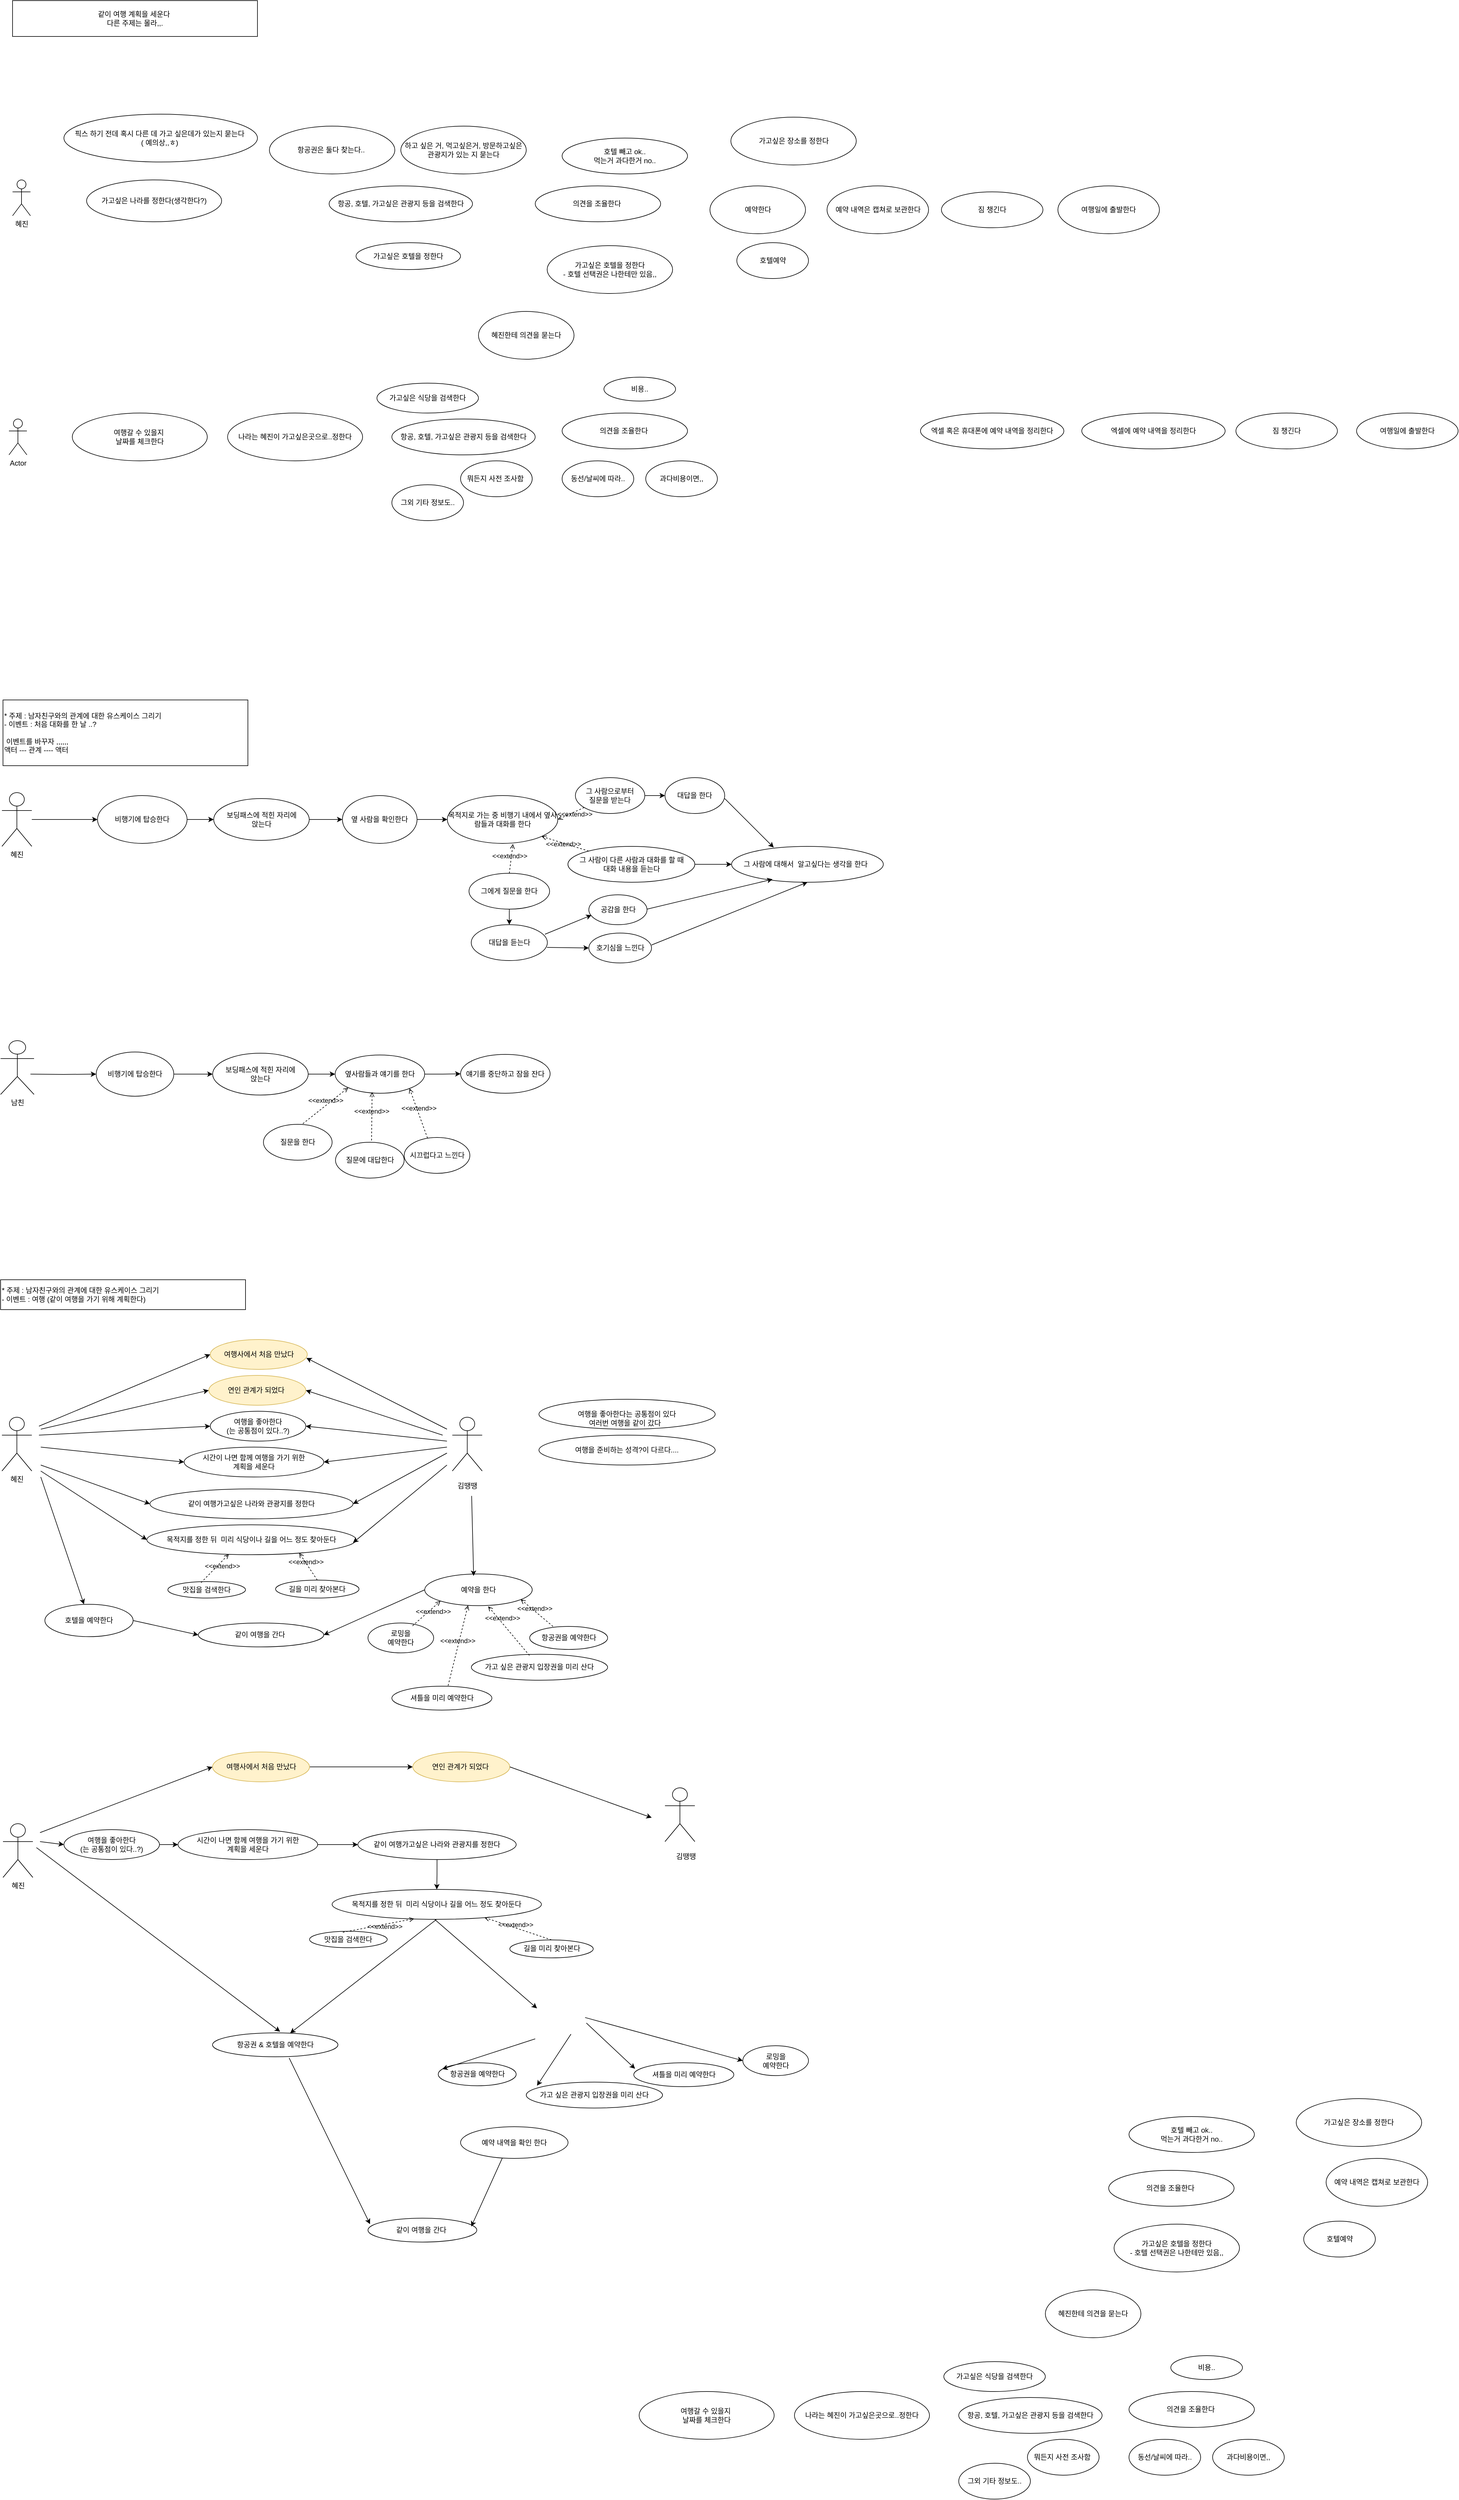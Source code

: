 <mxfile version="21.7.5" type="github">
  <diagram name="페이지-1" id="k2FcLoicwnxRyfrrzRYV">
    <mxGraphModel dx="2074" dy="1110" grid="1" gridSize="10" guides="1" tooltips="1" connect="1" arrows="1" fold="1" page="1" pageScale="1" pageWidth="827" pageHeight="1169" math="0" shadow="0">
      <root>
        <mxCell id="0" />
        <mxCell id="1" parent="0" />
        <mxCell id="rPYXtISZH8Ec6PWSo8-g-1" value="혜진" style="shape=umlActor;verticalLabelPosition=bottom;verticalAlign=top;html=1;outlineConnect=0;" parent="1" vertex="1">
          <mxGeometry x="20" y="540" width="30" height="60" as="geometry" />
        </mxCell>
        <mxCell id="rPYXtISZH8Ec6PWSo8-g-2" value="Actor" style="shape=umlActor;verticalLabelPosition=bottom;verticalAlign=top;html=1;outlineConnect=0;" parent="1" vertex="1">
          <mxGeometry x="14" y="940" width="30" height="60" as="geometry" />
        </mxCell>
        <mxCell id="RUqWmiBKXHMPYA4MpKj5-1" value="가고싶은 나라를 정한다(생각한다?)" style="ellipse;whiteSpace=wrap;html=1;" parent="1" vertex="1">
          <mxGeometry x="144" y="540" width="226" height="70" as="geometry" />
        </mxCell>
        <mxCell id="RUqWmiBKXHMPYA4MpKj5-2" value="가고싶은 호텔을 정한다&lt;br&gt;- 호텔 선택권은 나한테만 있음,," style="ellipse;whiteSpace=wrap;html=1;" parent="1" vertex="1">
          <mxGeometry x="915" y="650" width="210" height="80" as="geometry" />
        </mxCell>
        <mxCell id="RUqWmiBKXHMPYA4MpKj5-3" value="같이 여행 계획을 세운다&amp;nbsp;&lt;br&gt;다른 주제는 몰라,,." style="rounded=0;whiteSpace=wrap;html=1;" parent="1" vertex="1">
          <mxGeometry x="20" y="240" width="410" height="60" as="geometry" />
        </mxCell>
        <mxCell id="RUqWmiBKXHMPYA4MpKj5-4" value="항공권은 둘다 찾는다..&amp;nbsp;" style="ellipse;whiteSpace=wrap;html=1;" parent="1" vertex="1">
          <mxGeometry x="450" y="450" width="210" height="80" as="geometry" />
        </mxCell>
        <mxCell id="RUqWmiBKXHMPYA4MpKj5-5" value="가고싶은 호텔을 정한다" style="ellipse;whiteSpace=wrap;html=1;" parent="1" vertex="1">
          <mxGeometry x="595" y="645" width="175" height="45" as="geometry" />
        </mxCell>
        <mxCell id="RUqWmiBKXHMPYA4MpKj5-6" value="가고싶은 장소를 정한다" style="ellipse;whiteSpace=wrap;html=1;" parent="1" vertex="1">
          <mxGeometry x="1222.5" y="435" width="210" height="80" as="geometry" />
        </mxCell>
        <mxCell id="RUqWmiBKXHMPYA4MpKj5-7" value="하고 싶은 거, 먹고싶은거, 방문하고싶은 관광지가 있는 지 묻는다" style="ellipse;whiteSpace=wrap;html=1;" parent="1" vertex="1">
          <mxGeometry x="670" y="450" width="210" height="80" as="geometry" />
        </mxCell>
        <mxCell id="RUqWmiBKXHMPYA4MpKj5-8" value="픽스 하기 전데 혹시 다른 데 가고 싶은데가 있는지 묻는다&amp;nbsp;&lt;br&gt;( 예의상,,ㅎ)&amp;nbsp;" style="ellipse;whiteSpace=wrap;html=1;" parent="1" vertex="1">
          <mxGeometry x="106" y="430" width="324" height="80" as="geometry" />
        </mxCell>
        <mxCell id="RUqWmiBKXHMPYA4MpKj5-9" value="여행일에 출발한다" style="ellipse;whiteSpace=wrap;html=1;" parent="1" vertex="1">
          <mxGeometry x="1770" y="550" width="170" height="80" as="geometry" />
        </mxCell>
        <mxCell id="vMS1KnMsAedpwqnBsjD3-1" value="의견을 조율한다&amp;nbsp;" style="ellipse;whiteSpace=wrap;html=1;" parent="1" vertex="1">
          <mxGeometry x="895" y="550" width="210" height="60" as="geometry" />
        </mxCell>
        <mxCell id="vMS1KnMsAedpwqnBsjD3-2" value="항공, 호텔, 가고싶은 관광지 등을 검색한다" style="ellipse;whiteSpace=wrap;html=1;" parent="1" vertex="1">
          <mxGeometry x="550" y="550" width="240" height="60" as="geometry" />
        </mxCell>
        <mxCell id="vMS1KnMsAedpwqnBsjD3-3" value="예약한다" style="ellipse;whiteSpace=wrap;html=1;" parent="1" vertex="1">
          <mxGeometry x="1187.5" y="550" width="160" height="80" as="geometry" />
        </mxCell>
        <mxCell id="vMS1KnMsAedpwqnBsjD3-4" value="여행갈 수 있을지&amp;nbsp;&lt;br&gt;날짜를 체크한다" style="ellipse;whiteSpace=wrap;html=1;" parent="1" vertex="1">
          <mxGeometry x="120" y="930" width="226" height="80" as="geometry" />
        </mxCell>
        <mxCell id="vMS1KnMsAedpwqnBsjD3-5" value="나라는 혜진이 가고싶은곳으로..정한다" style="ellipse;whiteSpace=wrap;html=1;" parent="1" vertex="1">
          <mxGeometry x="380" y="930" width="226" height="80" as="geometry" />
        </mxCell>
        <mxCell id="vMS1KnMsAedpwqnBsjD3-6" value="항공, 호텔, 가고싶은 관광지 등을 검색한다" style="ellipse;whiteSpace=wrap;html=1;" parent="1" vertex="1">
          <mxGeometry x="655" y="940" width="240" height="60" as="geometry" />
        </mxCell>
        <mxCell id="vMS1KnMsAedpwqnBsjD3-7" value="가고싶은 식당을 검색한다" style="ellipse;whiteSpace=wrap;html=1;" parent="1" vertex="1">
          <mxGeometry x="630" y="880" width="170" height="50" as="geometry" />
        </mxCell>
        <mxCell id="vMS1KnMsAedpwqnBsjD3-8" value="혜진한테 의견을 묻는다" style="ellipse;whiteSpace=wrap;html=1;" parent="1" vertex="1">
          <mxGeometry x="800" y="760" width="160" height="80" as="geometry" />
        </mxCell>
        <mxCell id="vMS1KnMsAedpwqnBsjD3-9" value="예약을 한다" style="ellipse;whiteSpace=wrap;html=1;" parent="1" vertex="1">
          <mxGeometry x="710" y="2872.26" width="180" height="53" as="geometry" />
        </mxCell>
        <mxCell id="vMS1KnMsAedpwqnBsjD3-10" value="엑셀 혹은 휴대폰에 예약 내역을 정리한다" style="ellipse;whiteSpace=wrap;html=1;" parent="1" vertex="1">
          <mxGeometry x="1540" y="930" width="240" height="60" as="geometry" />
        </mxCell>
        <mxCell id="vMS1KnMsAedpwqnBsjD3-11" value="엑셀에 예약 내역을 정리한다" style="ellipse;whiteSpace=wrap;html=1;" parent="1" vertex="1">
          <mxGeometry x="1810" y="930" width="240" height="60" as="geometry" />
        </mxCell>
        <mxCell id="vMS1KnMsAedpwqnBsjD3-12" value="그외 기타 정보도.." style="ellipse;whiteSpace=wrap;html=1;" parent="1" vertex="1">
          <mxGeometry x="655" y="1050" width="120" height="60" as="geometry" />
        </mxCell>
        <mxCell id="vMS1KnMsAedpwqnBsjD3-13" value="로밍을 &lt;br&gt;예약한다" style="ellipse;whiteSpace=wrap;html=1;" parent="1" vertex="1">
          <mxGeometry x="615" y="2954.25" width="110" height="50" as="geometry" />
        </mxCell>
        <mxCell id="vMS1KnMsAedpwqnBsjD3-14" value="항공권을 예약한다" style="ellipse;whiteSpace=wrap;html=1;" parent="1" vertex="1">
          <mxGeometry x="885.74" y="2960" width="130.5" height="38.5" as="geometry" />
        </mxCell>
        <mxCell id="vMS1KnMsAedpwqnBsjD3-16" value="가고 싶은 관광지 입장권을 미리 산다" style="ellipse;whiteSpace=wrap;html=1;" parent="1" vertex="1">
          <mxGeometry x="788.11" y="3006.68" width="228.13" height="43.32" as="geometry" />
        </mxCell>
        <mxCell id="vMS1KnMsAedpwqnBsjD3-17" value="호텔예약" style="ellipse;whiteSpace=wrap;html=1;" parent="1" vertex="1">
          <mxGeometry x="1232.5" y="645" width="120" height="60" as="geometry" />
        </mxCell>
        <mxCell id="vMS1KnMsAedpwqnBsjD3-18" value="의견을 조율한다&amp;nbsp;" style="ellipse;whiteSpace=wrap;html=1;" parent="1" vertex="1">
          <mxGeometry x="940" y="930" width="210" height="60" as="geometry" />
        </mxCell>
        <mxCell id="vMS1KnMsAedpwqnBsjD3-19" value="동선/날씨에 따라.." style="ellipse;whiteSpace=wrap;html=1;" parent="1" vertex="1">
          <mxGeometry x="940" y="1010" width="120" height="60" as="geometry" />
        </mxCell>
        <mxCell id="vMS1KnMsAedpwqnBsjD3-20" value="과다비용이면,," style="ellipse;whiteSpace=wrap;html=1;" parent="1" vertex="1">
          <mxGeometry x="1080" y="1010" width="120" height="60" as="geometry" />
        </mxCell>
        <mxCell id="vMS1KnMsAedpwqnBsjD3-21" value="비용.." style="ellipse;whiteSpace=wrap;html=1;" parent="1" vertex="1">
          <mxGeometry x="1010" y="870" width="120" height="40" as="geometry" />
        </mxCell>
        <mxCell id="vMS1KnMsAedpwqnBsjD3-22" value="뭐든지 사전 조사함&amp;nbsp;" style="ellipse;whiteSpace=wrap;html=1;" parent="1" vertex="1">
          <mxGeometry x="770" y="1010" width="120" height="60" as="geometry" />
        </mxCell>
        <mxCell id="vMS1KnMsAedpwqnBsjD3-23" value="예약 내역은 캡쳐로 보관한다" style="ellipse;whiteSpace=wrap;html=1;" parent="1" vertex="1">
          <mxGeometry x="1383.5" y="550" width="170" height="80" as="geometry" />
        </mxCell>
        <mxCell id="vMS1KnMsAedpwqnBsjD3-25" value="셔틀을 미리 예약한다" style="ellipse;whiteSpace=wrap;html=1;" parent="1" vertex="1">
          <mxGeometry x="655" y="3060" width="167.5" height="40" as="geometry" />
        </mxCell>
        <mxCell id="vMS1KnMsAedpwqnBsjD3-26" value="호텔 빼고 ok..&lt;br&gt;먹는거 과다한거 no.." style="ellipse;whiteSpace=wrap;html=1;" parent="1" vertex="1">
          <mxGeometry x="940" y="470" width="210" height="60" as="geometry" />
        </mxCell>
        <mxCell id="vMS1KnMsAedpwqnBsjD3-27" value="여행일에 출발한다" style="ellipse;whiteSpace=wrap;html=1;" parent="1" vertex="1">
          <mxGeometry x="2270" y="930" width="170" height="60" as="geometry" />
        </mxCell>
        <mxCell id="vMS1KnMsAedpwqnBsjD3-28" value="짐 챙긴다" style="ellipse;whiteSpace=wrap;html=1;" parent="1" vertex="1">
          <mxGeometry x="2068" y="930" width="170" height="60" as="geometry" />
        </mxCell>
        <mxCell id="vMS1KnMsAedpwqnBsjD3-29" value="짐 챙긴다" style="ellipse;whiteSpace=wrap;html=1;" parent="1" vertex="1">
          <mxGeometry x="1575" y="560" width="170" height="60" as="geometry" />
        </mxCell>
        <mxCell id="hGHFwsr7ka3LELT5JHu7-14" value="" style="edgeStyle=orthogonalEdgeStyle;rounded=0;orthogonalLoop=1;jettySize=auto;html=1;" parent="1" source="hGHFwsr7ka3LELT5JHu7-1" target="hGHFwsr7ka3LELT5JHu7-7" edge="1">
          <mxGeometry relative="1" as="geometry" />
        </mxCell>
        <mxCell id="hGHFwsr7ka3LELT5JHu7-1" value="혜진" style="shape=umlActor;verticalLabelPosition=bottom;verticalAlign=top;html=1;outlineConnect=0;" parent="1" vertex="1">
          <mxGeometry x="2.24" y="1565" width="50" height="90" as="geometry" />
        </mxCell>
        <mxCell id="hGHFwsr7ka3LELT5JHu7-3" value="* 주제 : 남자친구와의 관계에 대한 유스케이스 그리기&amp;nbsp;&lt;br&gt;- 이벤트 : 처음 대화를 한 날 ..?&lt;br&gt;&lt;br&gt;&amp;nbsp;이벤트를 바꾸자 ,,,,,,&amp;nbsp;&lt;br&gt;액터 --- 관계 ---- 액터&amp;nbsp;&lt;br&gt;" style="rounded=0;whiteSpace=wrap;html=1;align=left;" parent="1" vertex="1">
          <mxGeometry x="4" y="1410" width="410" height="110" as="geometry" />
        </mxCell>
        <mxCell id="hGHFwsr7ka3LELT5JHu7-51" value="" style="edgeStyle=orthogonalEdgeStyle;rounded=0;orthogonalLoop=1;jettySize=auto;html=1;" parent="1" source="hGHFwsr7ka3LELT5JHu7-4" target="hGHFwsr7ka3LELT5JHu7-39" edge="1">
          <mxGeometry relative="1" as="geometry" />
        </mxCell>
        <mxCell id="hGHFwsr7ka3LELT5JHu7-4" value="보딩패스에 적힌 자리에&lt;br&gt;앉는다" style="ellipse;whiteSpace=wrap;html=1;" parent="1" vertex="1">
          <mxGeometry x="356.74" y="1575" width="160" height="70" as="geometry" />
        </mxCell>
        <mxCell id="hGHFwsr7ka3LELT5JHu7-6" value="목적지로 가는 중 비행기 내에서 옆사람들과 대화를 한다" style="ellipse;whiteSpace=wrap;html=1;" parent="1" vertex="1">
          <mxGeometry x="747.87" y="1570" width="185" height="80" as="geometry" />
        </mxCell>
        <mxCell id="hGHFwsr7ka3LELT5JHu7-12" value="" style="edgeStyle=orthogonalEdgeStyle;rounded=0;orthogonalLoop=1;jettySize=auto;html=1;" parent="1" source="hGHFwsr7ka3LELT5JHu7-7" target="hGHFwsr7ka3LELT5JHu7-4" edge="1">
          <mxGeometry relative="1" as="geometry" />
        </mxCell>
        <mxCell id="hGHFwsr7ka3LELT5JHu7-7" value="비행기에 탑승한다" style="ellipse;whiteSpace=wrap;html=1;" parent="1" vertex="1">
          <mxGeometry x="162.24" y="1570" width="150" height="80" as="geometry" />
        </mxCell>
        <mxCell id="hGHFwsr7ka3LELT5JHu7-30" value="" style="edgeStyle=orthogonalEdgeStyle;rounded=0;orthogonalLoop=1;jettySize=auto;html=1;" parent="1" source="hGHFwsr7ka3LELT5JHu7-10" target="hGHFwsr7ka3LELT5JHu7-17" edge="1">
          <mxGeometry relative="1" as="geometry" />
        </mxCell>
        <mxCell id="hGHFwsr7ka3LELT5JHu7-10" value="그에게 질문을 한다" style="ellipse;whiteSpace=wrap;html=1;" parent="1" vertex="1">
          <mxGeometry x="784.12" y="1700" width="135" height="60" as="geometry" />
        </mxCell>
        <mxCell id="hGHFwsr7ka3LELT5JHu7-11" value="남친" style="shape=umlActor;verticalLabelPosition=bottom;verticalAlign=top;html=1;outlineConnect=0;" parent="1" vertex="1">
          <mxGeometry y="1980" width="56" height="90" as="geometry" />
        </mxCell>
        <mxCell id="hGHFwsr7ka3LELT5JHu7-17" value="대답을 듣는다" style="ellipse;whiteSpace=wrap;html=1;" parent="1" vertex="1">
          <mxGeometry x="787.87" y="1786" width="127.5" height="60" as="geometry" />
        </mxCell>
        <mxCell id="hGHFwsr7ka3LELT5JHu7-18" value="공감을 한다" style="ellipse;whiteSpace=wrap;html=1;" parent="1" vertex="1">
          <mxGeometry x="984.74" y="1736" width="97.5" height="50" as="geometry" />
        </mxCell>
        <mxCell id="hGHFwsr7ka3LELT5JHu7-19" value="호기심을 느낀다" style="ellipse;whiteSpace=wrap;html=1;" parent="1" vertex="1">
          <mxGeometry x="984.74" y="1800" width="105" height="50" as="geometry" />
        </mxCell>
        <mxCell id="hGHFwsr7ka3LELT5JHu7-20" value="" style="edgeStyle=orthogonalEdgeStyle;rounded=0;orthogonalLoop=1;jettySize=auto;html=1;" parent="1" target="hGHFwsr7ka3LELT5JHu7-25" edge="1">
          <mxGeometry relative="1" as="geometry">
            <mxPoint x="50" y="2036" as="sourcePoint" />
          </mxGeometry>
        </mxCell>
        <mxCell id="hGHFwsr7ka3LELT5JHu7-21" value="" style="edgeStyle=orthogonalEdgeStyle;rounded=0;orthogonalLoop=1;jettySize=auto;html=1;" parent="1" source="hGHFwsr7ka3LELT5JHu7-22" target="hGHFwsr7ka3LELT5JHu7-23" edge="1">
          <mxGeometry relative="1" as="geometry" />
        </mxCell>
        <mxCell id="hGHFwsr7ka3LELT5JHu7-22" value="보딩패스에 적힌 자리에&lt;br&gt;앉는다" style="ellipse;whiteSpace=wrap;html=1;" parent="1" vertex="1">
          <mxGeometry x="355" y="2001" width="160" height="70" as="geometry" />
        </mxCell>
        <mxCell id="hGHFwsr7ka3LELT5JHu7-53" value="" style="edgeStyle=orthogonalEdgeStyle;rounded=0;orthogonalLoop=1;jettySize=auto;html=1;" parent="1" source="hGHFwsr7ka3LELT5JHu7-23" target="hGHFwsr7ka3LELT5JHu7-31" edge="1">
          <mxGeometry relative="1" as="geometry" />
        </mxCell>
        <mxCell id="hGHFwsr7ka3LELT5JHu7-23" value="옆사람들과 얘기를 한다" style="ellipse;whiteSpace=wrap;html=1;" parent="1" vertex="1">
          <mxGeometry x="560" y="2004" width="150" height="64" as="geometry" />
        </mxCell>
        <mxCell id="hGHFwsr7ka3LELT5JHu7-24" value="" style="edgeStyle=orthogonalEdgeStyle;rounded=0;orthogonalLoop=1;jettySize=auto;html=1;" parent="1" source="hGHFwsr7ka3LELT5JHu7-25" target="hGHFwsr7ka3LELT5JHu7-22" edge="1">
          <mxGeometry relative="1" as="geometry" />
        </mxCell>
        <mxCell id="hGHFwsr7ka3LELT5JHu7-25" value="비행기에 탑승한다" style="ellipse;whiteSpace=wrap;html=1;" parent="1" vertex="1">
          <mxGeometry x="160" y="1999" width="130" height="74" as="geometry" />
        </mxCell>
        <mxCell id="hGHFwsr7ka3LELT5JHu7-26" value="질문에 대답한다" style="ellipse;whiteSpace=wrap;html=1;" parent="1" vertex="1">
          <mxGeometry x="560.63" y="2150" width="115" height="60" as="geometry" />
        </mxCell>
        <mxCell id="hGHFwsr7ka3LELT5JHu7-27" value="시끄럽다고 느낀다" style="ellipse;whiteSpace=wrap;html=1;" parent="1" vertex="1">
          <mxGeometry x="675.63" y="2142" width="110" height="60" as="geometry" />
        </mxCell>
        <mxCell id="hGHFwsr7ka3LELT5JHu7-28" value="&amp;lt;&amp;lt;extend&amp;gt;&amp;gt;" style="html=1;verticalAlign=bottom;labelBackgroundColor=none;endArrow=open;endFill=0;dashed=1;rounded=0;entryX=0.594;entryY=1.012;entryDx=0;entryDy=0;entryPerimeter=0;exitX=0.5;exitY=0;exitDx=0;exitDy=0;" parent="1" source="hGHFwsr7ka3LELT5JHu7-10" target="hGHFwsr7ka3LELT5JHu7-6" edge="1">
          <mxGeometry x="-0.194" y="2" width="160" relative="1" as="geometry">
            <mxPoint x="842.87" y="1694" as="sourcePoint" />
            <mxPoint x="1002.87" y="1694" as="targetPoint" />
            <mxPoint as="offset" />
          </mxGeometry>
        </mxCell>
        <mxCell id="hGHFwsr7ka3LELT5JHu7-31" value="얘기를 중단하고 잠을 잔다" style="ellipse;whiteSpace=wrap;html=1;" parent="1" vertex="1">
          <mxGeometry x="770" y="2003" width="150" height="65" as="geometry" />
        </mxCell>
        <mxCell id="hGHFwsr7ka3LELT5JHu7-43" value="" style="edgeStyle=orthogonalEdgeStyle;rounded=0;orthogonalLoop=1;jettySize=auto;html=1;" parent="1" source="hGHFwsr7ka3LELT5JHu7-32" target="hGHFwsr7ka3LELT5JHu7-33" edge="1">
          <mxGeometry relative="1" as="geometry" />
        </mxCell>
        <mxCell id="hGHFwsr7ka3LELT5JHu7-32" value="그 사람으로부터 &lt;br&gt;질문을 받는다" style="ellipse;whiteSpace=wrap;html=1;" parent="1" vertex="1">
          <mxGeometry x="962.24" y="1540" width="116.25" height="60" as="geometry" />
        </mxCell>
        <mxCell id="hGHFwsr7ka3LELT5JHu7-33" value="대답을 한다" style="ellipse;whiteSpace=wrap;html=1;" parent="1" vertex="1">
          <mxGeometry x="1112.24" y="1540" width="100" height="60" as="geometry" />
        </mxCell>
        <mxCell id="hGHFwsr7ka3LELT5JHu7-47" value="" style="edgeStyle=orthogonalEdgeStyle;rounded=0;orthogonalLoop=1;jettySize=auto;html=1;" parent="1" source="hGHFwsr7ka3LELT5JHu7-35" target="hGHFwsr7ka3LELT5JHu7-42" edge="1">
          <mxGeometry relative="1" as="geometry" />
        </mxCell>
        <mxCell id="hGHFwsr7ka3LELT5JHu7-35" value="그 사람이 다른 사람과 대화를 할 때 &lt;br&gt;대화 내용을 듣는다" style="ellipse;whiteSpace=wrap;html=1;" parent="1" vertex="1">
          <mxGeometry x="949.74" y="1655" width="212.5" height="60" as="geometry" />
        </mxCell>
        <mxCell id="hGHFwsr7ka3LELT5JHu7-52" value="" style="edgeStyle=orthogonalEdgeStyle;rounded=0;orthogonalLoop=1;jettySize=auto;html=1;" parent="1" source="hGHFwsr7ka3LELT5JHu7-39" target="hGHFwsr7ka3LELT5JHu7-6" edge="1">
          <mxGeometry relative="1" as="geometry" />
        </mxCell>
        <mxCell id="hGHFwsr7ka3LELT5JHu7-39" value="옆 사람을 확인한다" style="ellipse;whiteSpace=wrap;html=1;" parent="1" vertex="1">
          <mxGeometry x="572.24" y="1570" width="125" height="80" as="geometry" />
        </mxCell>
        <mxCell id="hGHFwsr7ka3LELT5JHu7-40" value="&amp;lt;&amp;lt;extend&amp;gt;&amp;gt;" style="html=1;verticalAlign=bottom;labelBackgroundColor=none;endArrow=open;endFill=0;dashed=1;rounded=0;entryX=1;entryY=0.5;entryDx=0;entryDy=0;" parent="1" source="hGHFwsr7ka3LELT5JHu7-32" target="hGHFwsr7ka3LELT5JHu7-6" edge="1">
          <mxGeometry x="-0.006" y="11" width="160" relative="1" as="geometry">
            <mxPoint x="990.99" y="1665" as="sourcePoint" />
            <mxPoint x="929.99" y="1616" as="targetPoint" />
            <mxPoint x="1" as="offset" />
          </mxGeometry>
        </mxCell>
        <mxCell id="hGHFwsr7ka3LELT5JHu7-41" value="&amp;lt;&amp;lt;extend&amp;gt;&amp;gt;" style="html=1;verticalAlign=bottom;labelBackgroundColor=none;endArrow=open;endFill=0;dashed=1;rounded=0;entryX=1;entryY=1;entryDx=0;entryDy=0;" parent="1" source="hGHFwsr7ka3LELT5JHu7-35" target="hGHFwsr7ka3LELT5JHu7-6" edge="1">
          <mxGeometry x="-0.008" y="10" width="160" relative="1" as="geometry">
            <mxPoint x="883.24" y="1619" as="sourcePoint" />
            <mxPoint x="822.24" y="1570" as="targetPoint" />
            <mxPoint as="offset" />
          </mxGeometry>
        </mxCell>
        <mxCell id="hGHFwsr7ka3LELT5JHu7-42" value="그 사람에 대해서&amp;nbsp; 알고싶다는 생각을 한다&amp;nbsp;&amp;nbsp;" style="ellipse;whiteSpace=wrap;html=1;" parent="1" vertex="1">
          <mxGeometry x="1223.74" y="1655" width="254" height="60" as="geometry" />
        </mxCell>
        <mxCell id="hGHFwsr7ka3LELT5JHu7-45" value="" style="endArrow=classic;html=1;rounded=0;entryX=0;entryY=0.5;entryDx=0;entryDy=0;exitX=0.74;exitY=0.9;exitDx=0;exitDy=0;exitPerimeter=0;" parent="1" target="hGHFwsr7ka3LELT5JHu7-19" edge="1">
          <mxGeometry width="50" height="50" relative="1" as="geometry">
            <mxPoint x="914.72" y="1824" as="sourcePoint" />
            <mxPoint x="964.74" y="1884" as="targetPoint" />
          </mxGeometry>
        </mxCell>
        <mxCell id="hGHFwsr7ka3LELT5JHu7-46" value="" style="endArrow=classic;html=1;rounded=0;exitX=0.968;exitY=0.267;exitDx=0;exitDy=0;exitPerimeter=0;entryX=0.046;entryY=0.68;entryDx=0;entryDy=0;entryPerimeter=0;" parent="1" source="hGHFwsr7ka3LELT5JHu7-17" target="hGHFwsr7ka3LELT5JHu7-18" edge="1">
          <mxGeometry width="50" height="50" relative="1" as="geometry">
            <mxPoint x="1018.578" y="1720" as="sourcePoint" />
            <mxPoint x="996.61" y="1754" as="targetPoint" />
          </mxGeometry>
        </mxCell>
        <mxCell id="hGHFwsr7ka3LELT5JHu7-48" value="" style="endArrow=classic;html=1;rounded=0;entryX=0.27;entryY=0.917;entryDx=0;entryDy=0;entryPerimeter=0;" parent="1" target="hGHFwsr7ka3LELT5JHu7-42" edge="1">
          <mxGeometry width="50" height="50" relative="1" as="geometry">
            <mxPoint x="1082.24" y="1760" as="sourcePoint" />
            <mxPoint x="1132.24" y="1710" as="targetPoint" />
          </mxGeometry>
        </mxCell>
        <mxCell id="hGHFwsr7ka3LELT5JHu7-49" value="" style="endArrow=classic;html=1;rounded=0;entryX=0.5;entryY=1;entryDx=0;entryDy=0;" parent="1" target="hGHFwsr7ka3LELT5JHu7-42" edge="1">
          <mxGeometry width="50" height="50" relative="1" as="geometry">
            <mxPoint x="1089.74" y="1820" as="sourcePoint" />
            <mxPoint x="1299.74" y="1770" as="targetPoint" />
          </mxGeometry>
        </mxCell>
        <mxCell id="hGHFwsr7ka3LELT5JHu7-50" value="" style="endArrow=classic;html=1;rounded=0;entryX=0.278;entryY=0.033;entryDx=0;entryDy=0;entryPerimeter=0;" parent="1" target="hGHFwsr7ka3LELT5JHu7-42" edge="1">
          <mxGeometry width="50" height="50" relative="1" as="geometry">
            <mxPoint x="1212.24" y="1575" as="sourcePoint" />
            <mxPoint x="1262.24" y="1525" as="targetPoint" />
          </mxGeometry>
        </mxCell>
        <mxCell id="hGHFwsr7ka3LELT5JHu7-55" value="&amp;lt;&amp;lt;extend&amp;gt;&amp;gt;" style="html=1;verticalAlign=bottom;labelBackgroundColor=none;endArrow=open;endFill=0;dashed=1;rounded=0;entryX=0.413;entryY=0.969;entryDx=0;entryDy=0;entryPerimeter=0;exitX=0.574;exitY=-0.017;exitDx=0;exitDy=0;exitPerimeter=0;" parent="1" target="hGHFwsr7ka3LELT5JHu7-23" edge="1">
          <mxGeometry width="160" relative="1" as="geometry">
            <mxPoint x="621.01" y="2147" as="sourcePoint" />
            <mxPoint x="634.95" y="2068.004" as="targetPoint" />
          </mxGeometry>
        </mxCell>
        <mxCell id="hGHFwsr7ka3LELT5JHu7-56" value="&amp;lt;&amp;lt;extend&amp;gt;&amp;gt;" style="html=1;verticalAlign=bottom;labelBackgroundColor=none;endArrow=open;endFill=0;dashed=1;rounded=0;entryX=0.333;entryY=1.031;entryDx=0;entryDy=0;entryPerimeter=0;exitX=0.355;exitY=0.017;exitDx=0;exitDy=0;exitPerimeter=0;" parent="1" source="hGHFwsr7ka3LELT5JHu7-27" edge="1">
          <mxGeometry width="160" relative="1" as="geometry">
            <mxPoint x="715.63" y="2142" as="sourcePoint" />
            <mxPoint x="684.63" y="2060" as="targetPoint" />
          </mxGeometry>
        </mxCell>
        <mxCell id="hGHFwsr7ka3LELT5JHu7-57" value="질문을 한다" style="ellipse;whiteSpace=wrap;html=1;" parent="1" vertex="1">
          <mxGeometry x="440" y="2120" width="115" height="60" as="geometry" />
        </mxCell>
        <mxCell id="hGHFwsr7ka3LELT5JHu7-58" value="&amp;lt;&amp;lt;extend&amp;gt;&amp;gt;" style="html=1;verticalAlign=bottom;labelBackgroundColor=none;endArrow=open;endFill=0;dashed=1;rounded=0;entryX=0;entryY=1;entryDx=0;entryDy=0;exitX=0.574;exitY=-0.017;exitDx=0;exitDy=0;exitPerimeter=0;" parent="1" source="hGHFwsr7ka3LELT5JHu7-57" target="hGHFwsr7ka3LELT5JHu7-23" edge="1">
          <mxGeometry width="160" relative="1" as="geometry">
            <mxPoint x="495" y="2120" as="sourcePoint" />
            <mxPoint x="545" y="2040" as="targetPoint" />
          </mxGeometry>
        </mxCell>
        <mxCell id="sgVWATZ6JxTvrlaYK0Lv-6" value="혜진" style="shape=umlActor;verticalLabelPosition=bottom;verticalAlign=top;html=1;outlineConnect=0;" parent="1" vertex="1">
          <mxGeometry x="2.24" y="2610" width="50" height="90" as="geometry" />
        </mxCell>
        <mxCell id="sgVWATZ6JxTvrlaYK0Lv-8" value="여행을 좋아한다&lt;br&gt;(는 공통점이 있다..?)" style="ellipse;whiteSpace=wrap;html=1;" parent="1" vertex="1">
          <mxGeometry x="350.99" y="2600" width="160" height="50" as="geometry" />
        </mxCell>
        <mxCell id="sgVWATZ6JxTvrlaYK0Lv-12" value="" style="shape=umlActor;verticalLabelPosition=bottom;verticalAlign=top;html=1;outlineConnect=0;" parent="1" vertex="1">
          <mxGeometry x="756.24" y="2610" width="50" height="90" as="geometry" />
        </mxCell>
        <mxCell id="sgVWATZ6JxTvrlaYK0Lv-13" value="시간이 나면 함께 여행을 가기 위한 &lt;br&gt;계획을 세운다" style="ellipse;whiteSpace=wrap;html=1;" parent="1" vertex="1">
          <mxGeometry x="307.24" y="2660" width="233.75" height="50" as="geometry" />
        </mxCell>
        <mxCell id="sgVWATZ6JxTvrlaYK0Lv-15" value="같이 여행가고싶은 나라와 관광지를 정한다" style="ellipse;whiteSpace=wrap;html=1;" parent="1" vertex="1">
          <mxGeometry x="250" y="2730" width="340" height="50" as="geometry" />
        </mxCell>
        <mxCell id="sgVWATZ6JxTvrlaYK0Lv-16" value="가고싶은 호텔을 정한다&lt;br&gt;- 호텔 선택권은 나한테만 있음,," style="ellipse;whiteSpace=wrap;html=1;" parent="1" vertex="1">
          <mxGeometry x="1864.01" y="3960" width="210" height="80" as="geometry" />
        </mxCell>
        <mxCell id="sgVWATZ6JxTvrlaYK0Lv-19" value="가고싶은 장소를 정한다" style="ellipse;whiteSpace=wrap;html=1;" parent="1" vertex="1">
          <mxGeometry x="2169.01" y="3750" width="210" height="80" as="geometry" />
        </mxCell>
        <mxCell id="sgVWATZ6JxTvrlaYK0Lv-22" value="의견을 조율한다&amp;nbsp;" style="ellipse;whiteSpace=wrap;html=1;" parent="1" vertex="1">
          <mxGeometry x="1855.01" y="3870" width="210" height="60" as="geometry" />
        </mxCell>
        <mxCell id="sgVWATZ6JxTvrlaYK0Lv-24" value="맛집을 검색한다" style="ellipse;whiteSpace=wrap;html=1;" parent="1" vertex="1">
          <mxGeometry x="280" y="2885" width="130" height="27.52" as="geometry" />
        </mxCell>
        <mxCell id="sgVWATZ6JxTvrlaYK0Lv-25" value="여행갈 수 있을지&amp;nbsp;&lt;br&gt;날짜를 체크한다" style="ellipse;whiteSpace=wrap;html=1;" parent="1" vertex="1">
          <mxGeometry x="1069.01" y="4240" width="226" height="80" as="geometry" />
        </mxCell>
        <mxCell id="sgVWATZ6JxTvrlaYK0Lv-26" value="나라는 혜진이 가고싶은곳으로..정한다" style="ellipse;whiteSpace=wrap;html=1;" parent="1" vertex="1">
          <mxGeometry x="1329.01" y="4240" width="226" height="80" as="geometry" />
        </mxCell>
        <mxCell id="sgVWATZ6JxTvrlaYK0Lv-27" value="항공, 호텔, 가고싶은 관광지 등을 검색한다" style="ellipse;whiteSpace=wrap;html=1;" parent="1" vertex="1">
          <mxGeometry x="1604.01" y="4250" width="240" height="60" as="geometry" />
        </mxCell>
        <mxCell id="sgVWATZ6JxTvrlaYK0Lv-28" value="가고싶은 식당을 검색한다" style="ellipse;whiteSpace=wrap;html=1;" parent="1" vertex="1">
          <mxGeometry x="1579.01" y="4190" width="170" height="50" as="geometry" />
        </mxCell>
        <mxCell id="sgVWATZ6JxTvrlaYK0Lv-29" value="혜진한테 의견을 묻는다" style="ellipse;whiteSpace=wrap;html=1;" parent="1" vertex="1">
          <mxGeometry x="1749.01" y="4070" width="160" height="80" as="geometry" />
        </mxCell>
        <mxCell id="sgVWATZ6JxTvrlaYK0Lv-31" value="그외 기타 정보도.." style="ellipse;whiteSpace=wrap;html=1;" parent="1" vertex="1">
          <mxGeometry x="1604.01" y="4360" width="120" height="60" as="geometry" />
        </mxCell>
        <mxCell id="sgVWATZ6JxTvrlaYK0Lv-36" value="호텔예약" style="ellipse;whiteSpace=wrap;html=1;" parent="1" vertex="1">
          <mxGeometry x="2181.51" y="3955" width="120" height="60" as="geometry" />
        </mxCell>
        <mxCell id="sgVWATZ6JxTvrlaYK0Lv-37" value="의견을 조율한다&amp;nbsp;" style="ellipse;whiteSpace=wrap;html=1;" parent="1" vertex="1">
          <mxGeometry x="1889.01" y="4240" width="210" height="60" as="geometry" />
        </mxCell>
        <mxCell id="sgVWATZ6JxTvrlaYK0Lv-38" value="동선/날씨에 따라.." style="ellipse;whiteSpace=wrap;html=1;" parent="1" vertex="1">
          <mxGeometry x="1889.01" y="4320" width="120" height="60" as="geometry" />
        </mxCell>
        <mxCell id="sgVWATZ6JxTvrlaYK0Lv-39" value="과다비용이면,," style="ellipse;whiteSpace=wrap;html=1;" parent="1" vertex="1">
          <mxGeometry x="2029.01" y="4320" width="120" height="60" as="geometry" />
        </mxCell>
        <mxCell id="sgVWATZ6JxTvrlaYK0Lv-40" value="비용.." style="ellipse;whiteSpace=wrap;html=1;" parent="1" vertex="1">
          <mxGeometry x="1959.01" y="4180" width="120" height="40" as="geometry" />
        </mxCell>
        <mxCell id="sgVWATZ6JxTvrlaYK0Lv-41" value="뭐든지 사전 조사함&amp;nbsp;" style="ellipse;whiteSpace=wrap;html=1;" parent="1" vertex="1">
          <mxGeometry x="1719.01" y="4320" width="120" height="60" as="geometry" />
        </mxCell>
        <mxCell id="sgVWATZ6JxTvrlaYK0Lv-42" value="예약 내역은 캡쳐로 보관한다" style="ellipse;whiteSpace=wrap;html=1;" parent="1" vertex="1">
          <mxGeometry x="2219.01" y="3850" width="170" height="80" as="geometry" />
        </mxCell>
        <mxCell id="sgVWATZ6JxTvrlaYK0Lv-44" value="호텔 빼고 ok..&lt;br&gt;먹는거 과다한거 no.." style="ellipse;whiteSpace=wrap;html=1;" parent="1" vertex="1">
          <mxGeometry x="1889.01" y="3780" width="210" height="60" as="geometry" />
        </mxCell>
        <mxCell id="sgVWATZ6JxTvrlaYK0Lv-49" value="" style="endArrow=classic;html=1;rounded=0;entryX=1;entryY=0.5;entryDx=0;entryDy=0;" parent="1" target="sgVWATZ6JxTvrlaYK0Lv-13" edge="1">
          <mxGeometry width="50" height="50" relative="1" as="geometry">
            <mxPoint x="747.24" y="2660" as="sourcePoint" />
            <mxPoint x="527.24" y="2695" as="targetPoint" />
          </mxGeometry>
        </mxCell>
        <mxCell id="QJud6W6xu0s6SGxcJHe4-3" value="" style="endArrow=classic;html=1;rounded=0;entryX=0;entryY=0.5;entryDx=0;entryDy=0;" parent="1" target="sgVWATZ6JxTvrlaYK0Lv-13" edge="1">
          <mxGeometry width="50" height="50" relative="1" as="geometry">
            <mxPoint x="67.24" y="2660" as="sourcePoint" />
            <mxPoint x="337.24" y="2690" as="targetPoint" />
          </mxGeometry>
        </mxCell>
        <mxCell id="QJud6W6xu0s6SGxcJHe4-4" value="" style="endArrow=classic;html=1;rounded=0;entryX=1;entryY=0.5;entryDx=0;entryDy=0;" parent="1" target="sgVWATZ6JxTvrlaYK0Lv-15" edge="1">
          <mxGeometry width="50" height="50" relative="1" as="geometry">
            <mxPoint x="747.24" y="2670" as="sourcePoint" />
            <mxPoint x="527.24" y="2755" as="targetPoint" />
          </mxGeometry>
        </mxCell>
        <mxCell id="QJud6W6xu0s6SGxcJHe4-5" value="" style="endArrow=classic;html=1;rounded=0;entryX=0;entryY=0.5;entryDx=0;entryDy=0;" parent="1" target="sgVWATZ6JxTvrlaYK0Lv-15" edge="1">
          <mxGeometry width="50" height="50" relative="1" as="geometry">
            <mxPoint x="67.24" y="2690" as="sourcePoint" />
            <mxPoint x="337.24" y="2710" as="targetPoint" />
          </mxGeometry>
        </mxCell>
        <mxCell id="QJud6W6xu0s6SGxcJHe4-6" value="" style="endArrow=classic;html=1;rounded=0;entryX=0;entryY=0.5;entryDx=0;entryDy=0;" parent="1" target="sgVWATZ6JxTvrlaYK0Lv-8" edge="1">
          <mxGeometry width="50" height="50" relative="1" as="geometry">
            <mxPoint x="64.24" y="2640" as="sourcePoint" />
            <mxPoint x="344.24" y="2675" as="targetPoint" />
          </mxGeometry>
        </mxCell>
        <mxCell id="QJud6W6xu0s6SGxcJHe4-7" value="" style="endArrow=classic;html=1;rounded=0;entryX=1;entryY=0.5;entryDx=0;entryDy=0;" parent="1" target="sgVWATZ6JxTvrlaYK0Lv-8" edge="1">
          <mxGeometry width="50" height="50" relative="1" as="geometry">
            <mxPoint x="747.24" y="2650" as="sourcePoint" />
            <mxPoint x="507.24" y="2625" as="targetPoint" />
          </mxGeometry>
        </mxCell>
        <mxCell id="QJud6W6xu0s6SGxcJHe4-8" value="" style="endArrow=classic;html=1;rounded=0;entryX=0.455;entryY=0.062;entryDx=0;entryDy=0;entryPerimeter=0;exitX=0.622;exitY=1.056;exitDx=0;exitDy=0;exitPerimeter=0;" parent="1" source="QJud6W6xu0s6SGxcJHe4-12" target="vMS1KnMsAedpwqnBsjD3-9" edge="1">
          <mxGeometry width="50" height="50" relative="1" as="geometry">
            <mxPoint x="747.24" y="2720" as="sourcePoint" />
            <mxPoint x="551.24" y="2900" as="targetPoint" />
          </mxGeometry>
        </mxCell>
        <mxCell id="QJud6W6xu0s6SGxcJHe4-12" value="김땡땡" style="text;html=1;align=center;verticalAlign=middle;resizable=0;points=[];autosize=1;strokeColor=none;fillColor=none;" parent="1" vertex="1">
          <mxGeometry x="751.24" y="2710" width="60" height="30" as="geometry" />
        </mxCell>
        <mxCell id="QJud6W6xu0s6SGxcJHe4-13" value="&amp;lt;&amp;lt;extend&amp;gt;&amp;gt;" style="html=1;verticalAlign=bottom;labelBackgroundColor=none;endArrow=open;endFill=0;dashed=1;rounded=0;exitX=0.426;exitY=0.042;exitDx=0;exitDy=0;entryX=0.59;entryY=1.02;entryDx=0;entryDy=0;entryPerimeter=0;exitPerimeter=0;" parent="1" source="vMS1KnMsAedpwqnBsjD3-16" target="vMS1KnMsAedpwqnBsjD3-9" edge="1">
          <mxGeometry x="0.303" width="160" relative="1" as="geometry">
            <mxPoint x="888.61" y="2821.68" as="sourcePoint" />
            <mxPoint x="809.85" y="2931.68" as="targetPoint" />
            <mxPoint as="offset" />
          </mxGeometry>
        </mxCell>
        <mxCell id="QJud6W6xu0s6SGxcJHe4-14" value="&amp;lt;&amp;lt;extend&amp;gt;&amp;gt;" style="html=1;verticalAlign=bottom;labelBackgroundColor=none;endArrow=open;endFill=0;dashed=1;rounded=0;entryX=0.403;entryY=0.988;entryDx=0;entryDy=0;entryPerimeter=0;exitX=0.562;exitY=-0.021;exitDx=0;exitDy=0;exitPerimeter=0;" parent="1" source="vMS1KnMsAedpwqnBsjD3-25" target="vMS1KnMsAedpwqnBsjD3-9" edge="1">
          <mxGeometry x="-0.019" y="1" width="160" relative="1" as="geometry">
            <mxPoint x="768.61" y="2971.68" as="sourcePoint" />
            <mxPoint x="751.71" y="2934.2" as="targetPoint" />
            <mxPoint as="offset" />
          </mxGeometry>
        </mxCell>
        <mxCell id="QJud6W6xu0s6SGxcJHe4-15" value="&amp;lt;&amp;lt;extend&amp;gt;&amp;gt;" style="html=1;verticalAlign=bottom;labelBackgroundColor=none;endArrow=open;endFill=0;dashed=1;rounded=0;entryX=0;entryY=1;entryDx=0;entryDy=0;exitX=0.678;exitY=0.097;exitDx=0;exitDy=0;exitPerimeter=0;" parent="1" source="vMS1KnMsAedpwqnBsjD3-13" target="vMS1KnMsAedpwqnBsjD3-9" edge="1">
          <mxGeometry x="0.136" y="-12" width="160" relative="1" as="geometry">
            <mxPoint x="698.61" y="2951.68" as="sourcePoint" />
            <mxPoint x="695.1" y="2925.84" as="targetPoint" />
            <mxPoint as="offset" />
          </mxGeometry>
        </mxCell>
        <mxCell id="QJud6W6xu0s6SGxcJHe4-17" value="&amp;lt;&amp;lt;extend&amp;gt;&amp;gt;" style="html=1;verticalAlign=bottom;labelBackgroundColor=none;endArrow=open;endFill=0;dashed=1;rounded=0;entryX=0.893;entryY=0.8;entryDx=0;entryDy=0;exitX=0.299;exitY=0;exitDx=0;exitDy=0;exitPerimeter=0;entryPerimeter=0;" parent="1" source="vMS1KnMsAedpwqnBsjD3-14" target="vMS1KnMsAedpwqnBsjD3-9" edge="1">
          <mxGeometry x="0.054" y="4" width="160" relative="1" as="geometry">
            <mxPoint x="910.322" y="2967.532" as="sourcePoint" />
            <mxPoint x="842.32" y="2920.0" as="targetPoint" />
            <mxPoint as="offset" />
          </mxGeometry>
        </mxCell>
        <mxCell id="QJud6W6xu0s6SGxcJHe4-19" value="같이 여행을 간다&amp;nbsp;" style="ellipse;whiteSpace=wrap;html=1;" parent="1" vertex="1">
          <mxGeometry x="330.99" y="2954.25" width="210" height="40" as="geometry" />
        </mxCell>
        <mxCell id="QJud6W6xu0s6SGxcJHe4-23" value="호텔을 예약한다" style="ellipse;whiteSpace=wrap;html=1;" parent="1" vertex="1">
          <mxGeometry x="74.11" y="2923" width="147.77" height="54.16" as="geometry" />
        </mxCell>
        <mxCell id="QJud6W6xu0s6SGxcJHe4-25" value="" style="endArrow=classic;html=1;rounded=0;entryX=0.443;entryY=0;entryDx=0;entryDy=0;entryPerimeter=0;" parent="1" target="QJud6W6xu0s6SGxcJHe4-23" edge="1">
          <mxGeometry width="50" height="50" relative="1" as="geometry">
            <mxPoint x="67.24" y="2710" as="sourcePoint" />
            <mxPoint x="317.24" y="2775" as="targetPoint" />
          </mxGeometry>
        </mxCell>
        <mxCell id="QJud6W6xu0s6SGxcJHe4-26" value="" style="endArrow=classic;html=1;rounded=0;exitX=0;exitY=0.5;exitDx=0;exitDy=0;entryX=1;entryY=0.5;entryDx=0;entryDy=0;" parent="1" source="vMS1KnMsAedpwqnBsjD3-9" target="QJud6W6xu0s6SGxcJHe4-19" edge="1">
          <mxGeometry width="50" height="50" relative="1" as="geometry">
            <mxPoint x="717.24" y="2908" as="sourcePoint" />
            <mxPoint x="527.24" y="2838" as="targetPoint" />
          </mxGeometry>
        </mxCell>
        <mxCell id="QJud6W6xu0s6SGxcJHe4-27" value="" style="endArrow=classic;html=1;rounded=0;entryX=0;entryY=0.5;entryDx=0;entryDy=0;exitX=1;exitY=0.5;exitDx=0;exitDy=0;" parent="1" source="QJud6W6xu0s6SGxcJHe4-23" target="QJud6W6xu0s6SGxcJHe4-19" edge="1">
          <mxGeometry width="50" height="50" relative="1" as="geometry">
            <mxPoint x="232.24" y="2921.68" as="sourcePoint" />
            <mxPoint x="282.24" y="2871.68" as="targetPoint" />
          </mxGeometry>
        </mxCell>
        <mxCell id="QJud6W6xu0s6SGxcJHe4-29" value="&lt;br&gt;여행을 좋아한다는 공통점이 있다&lt;br&gt;여러번 여행을 같이 갔다&amp;nbsp;&amp;nbsp;" style="ellipse;whiteSpace=wrap;html=1;" parent="1" vertex="1">
          <mxGeometry x="901.25" y="2580" width="295" height="50" as="geometry" />
        </mxCell>
        <mxCell id="QJud6W6xu0s6SGxcJHe4-30" value="목적지를 정한 뒤&amp;nbsp; 미리 식당이나 길을 어느 정도 찾아둔다" style="ellipse;whiteSpace=wrap;html=1;" parent="1" vertex="1">
          <mxGeometry x="244.82" y="2790" width="350.37" height="50" as="geometry" />
        </mxCell>
        <mxCell id="QJud6W6xu0s6SGxcJHe4-32" value="길을 미리 찾아본다" style="ellipse;whiteSpace=wrap;html=1;" parent="1" vertex="1">
          <mxGeometry x="460.37" y="2882.52" width="139.63" height="30" as="geometry" />
        </mxCell>
        <mxCell id="QJud6W6xu0s6SGxcJHe4-33" value="" style="endArrow=classic;html=1;rounded=0;" parent="1" edge="1">
          <mxGeometry width="50" height="50" relative="1" as="geometry">
            <mxPoint x="747.24" y="2690" as="sourcePoint" />
            <mxPoint x="590" y="2820" as="targetPoint" />
          </mxGeometry>
        </mxCell>
        <mxCell id="QJud6W6xu0s6SGxcJHe4-34" value="" style="endArrow=classic;html=1;rounded=0;entryX=0;entryY=0.5;entryDx=0;entryDy=0;" parent="1" target="QJud6W6xu0s6SGxcJHe4-30" edge="1">
          <mxGeometry width="50" height="50" relative="1" as="geometry">
            <mxPoint x="67.24" y="2700" as="sourcePoint" />
            <mxPoint x="317.24" y="2765" as="targetPoint" />
          </mxGeometry>
        </mxCell>
        <mxCell id="QJud6W6xu0s6SGxcJHe4-35" value="여행사에서 처음 만났다" style="ellipse;whiteSpace=wrap;html=1;fillColor=#fff2cc;strokeColor=#d6b656;" parent="1" vertex="1">
          <mxGeometry x="350.99" y="2480" width="162.5" height="50" as="geometry" />
        </mxCell>
        <mxCell id="QJud6W6xu0s6SGxcJHe4-36" value="" style="endArrow=classic;html=1;rounded=0;entryX=0;entryY=0.5;entryDx=0;entryDy=0;" parent="1" target="QJud6W6xu0s6SGxcJHe4-35" edge="1">
          <mxGeometry width="50" height="50" relative="1" as="geometry">
            <mxPoint x="64.24" y="2625" as="sourcePoint" />
            <mxPoint x="357.24" y="2620" as="targetPoint" />
          </mxGeometry>
        </mxCell>
        <mxCell id="QJud6W6xu0s6SGxcJHe4-37" value="" style="endArrow=classic;html=1;rounded=0;entryX=0.99;entryY=0.617;entryDx=0;entryDy=0;entryPerimeter=0;" parent="1" target="QJud6W6xu0s6SGxcJHe4-35" edge="1">
          <mxGeometry width="50" height="50" relative="1" as="geometry">
            <mxPoint x="747.24" y="2630" as="sourcePoint" />
            <mxPoint x="524.74" y="2572.5" as="targetPoint" />
          </mxGeometry>
        </mxCell>
        <mxCell id="QJud6W6xu0s6SGxcJHe4-39" value="여행을 준비하는 성격?이 다르다...." style="ellipse;whiteSpace=wrap;html=1;" parent="1" vertex="1">
          <mxGeometry x="901.25" y="2640" width="295" height="50" as="geometry" />
        </mxCell>
        <mxCell id="QJud6W6xu0s6SGxcJHe4-40" value="* 주제 : 남자친구와의 관계에 대한 유스케이스 그리기&amp;nbsp;&lt;br&gt;- 이벤트 : 여행 (같이 여행을 가기 위해 계획한다)&amp;nbsp;" style="rounded=0;whiteSpace=wrap;html=1;align=left;" parent="1" vertex="1">
          <mxGeometry y="2380" width="410" height="50" as="geometry" />
        </mxCell>
        <mxCell id="QJud6W6xu0s6SGxcJHe4-41" value="&amp;lt;&amp;lt;extend&amp;gt;&amp;gt;" style="html=1;verticalAlign=bottom;labelBackgroundColor=none;endArrow=open;endFill=0;dashed=1;rounded=0;entryX=0.392;entryY=0.98;entryDx=0;entryDy=0;exitX=0.428;exitY=0.063;exitDx=0;exitDy=0;exitPerimeter=0;entryPerimeter=0;" parent="1" source="sgVWATZ6JxTvrlaYK0Lv-24" edge="1" target="QJud6W6xu0s6SGxcJHe4-30">
          <mxGeometry x="0.136" y="-12" width="160" relative="1" as="geometry">
            <mxPoint x="358.75" y="2914" as="sourcePoint" />
            <mxPoint x="398.75" y="2836" as="targetPoint" />
            <mxPoint as="offset" />
          </mxGeometry>
        </mxCell>
        <mxCell id="QJud6W6xu0s6SGxcJHe4-42" value="&amp;lt;&amp;lt;extend&amp;gt;&amp;gt;" style="html=1;verticalAlign=bottom;labelBackgroundColor=none;endArrow=open;endFill=0;dashed=1;rounded=0;entryX=0.728;entryY=0.94;entryDx=0;entryDy=0;exitX=0.5;exitY=0;exitDx=0;exitDy=0;entryPerimeter=0;" parent="1" source="QJud6W6xu0s6SGxcJHe4-32" edge="1" target="QJud6W6xu0s6SGxcJHe4-30">
          <mxGeometry x="0.054" y="4" width="160" relative="1" as="geometry">
            <mxPoint x="580.75" y="2890" as="sourcePoint" />
            <mxPoint x="497.75" y="2835" as="targetPoint" />
            <mxPoint as="offset" />
          </mxGeometry>
        </mxCell>
        <mxCell id="h48-RfKnOKfkjtfMh6ER-1" value="연인 관계가 되었다&amp;nbsp;" style="ellipse;whiteSpace=wrap;html=1;fillColor=#fff2cc;strokeColor=#d6b656;" vertex="1" parent="1">
          <mxGeometry x="348.49" y="2540" width="162.5" height="50" as="geometry" />
        </mxCell>
        <mxCell id="h48-RfKnOKfkjtfMh6ER-2" value="" style="endArrow=classic;html=1;rounded=0;entryX=0;entryY=0.5;entryDx=0;entryDy=0;" edge="1" parent="1" target="h48-RfKnOKfkjtfMh6ER-1">
          <mxGeometry width="50" height="50" relative="1" as="geometry">
            <mxPoint x="67.37" y="2630" as="sourcePoint" />
            <mxPoint x="354.13" y="2510" as="targetPoint" />
          </mxGeometry>
        </mxCell>
        <mxCell id="h48-RfKnOKfkjtfMh6ER-3" value="" style="endArrow=classic;html=1;rounded=0;entryX=1;entryY=0.5;entryDx=0;entryDy=0;" edge="1" parent="1" target="h48-RfKnOKfkjtfMh6ER-1">
          <mxGeometry width="50" height="50" relative="1" as="geometry">
            <mxPoint x="740" y="2640" as="sourcePoint" />
            <mxPoint x="522" y="2521" as="targetPoint" />
          </mxGeometry>
        </mxCell>
        <mxCell id="h48-RfKnOKfkjtfMh6ER-46" value="로밍을 &lt;br&gt;예약한다" style="ellipse;whiteSpace=wrap;html=1;" vertex="1" parent="1">
          <mxGeometry x="1242.5" y="3661.5" width="110" height="50" as="geometry" />
        </mxCell>
        <mxCell id="h48-RfKnOKfkjtfMh6ER-47" value="항공권을 예약한다" style="ellipse;whiteSpace=wrap;html=1;" vertex="1" parent="1">
          <mxGeometry x="732.63" y="3690" width="130.5" height="38.5" as="geometry" />
        </mxCell>
        <mxCell id="h48-RfKnOKfkjtfMh6ER-48" value="가고 싶은 관광지 입장권을 미리 산다" style="ellipse;whiteSpace=wrap;html=1;" vertex="1" parent="1">
          <mxGeometry x="880.0" y="3722.41" width="228.13" height="43.32" as="geometry" />
        </mxCell>
        <mxCell id="h48-RfKnOKfkjtfMh6ER-49" value="셔틀을 미리 예약한다" style="ellipse;whiteSpace=wrap;html=1;" vertex="1" parent="1">
          <mxGeometry x="1060" y="3690" width="167.5" height="40" as="geometry" />
        </mxCell>
        <mxCell id="h48-RfKnOKfkjtfMh6ER-50" value="혜진" style="shape=umlActor;verticalLabelPosition=bottom;verticalAlign=top;html=1;outlineConnect=0;" vertex="1" parent="1">
          <mxGeometry x="4.0" y="3290" width="50" height="90" as="geometry" />
        </mxCell>
        <mxCell id="h48-RfKnOKfkjtfMh6ER-87" value="" style="edgeStyle=orthogonalEdgeStyle;rounded=0;orthogonalLoop=1;jettySize=auto;html=1;" edge="1" parent="1" source="h48-RfKnOKfkjtfMh6ER-51" target="h48-RfKnOKfkjtfMh6ER-53">
          <mxGeometry relative="1" as="geometry" />
        </mxCell>
        <mxCell id="h48-RfKnOKfkjtfMh6ER-51" value="여행을 좋아한다&lt;br&gt;(는 공통점이 있다..?)" style="ellipse;whiteSpace=wrap;html=1;" vertex="1" parent="1">
          <mxGeometry x="106" y="3300" width="160" height="50" as="geometry" />
        </mxCell>
        <mxCell id="h48-RfKnOKfkjtfMh6ER-52" value="" style="shape=umlActor;verticalLabelPosition=bottom;verticalAlign=top;html=1;outlineConnect=0;" vertex="1" parent="1">
          <mxGeometry x="1112.24" y="3230" width="50" height="90" as="geometry" />
        </mxCell>
        <mxCell id="h48-RfKnOKfkjtfMh6ER-88" value="" style="edgeStyle=orthogonalEdgeStyle;rounded=0;orthogonalLoop=1;jettySize=auto;html=1;" edge="1" parent="1" source="h48-RfKnOKfkjtfMh6ER-53" target="h48-RfKnOKfkjtfMh6ER-54">
          <mxGeometry relative="1" as="geometry" />
        </mxCell>
        <mxCell id="h48-RfKnOKfkjtfMh6ER-53" value="시간이 나면 함께 여행을 가기 위한 &lt;br&gt;계획을 세운다" style="ellipse;whiteSpace=wrap;html=1;" vertex="1" parent="1">
          <mxGeometry x="297" y="3300" width="233.75" height="50" as="geometry" />
        </mxCell>
        <mxCell id="h48-RfKnOKfkjtfMh6ER-89" value="" style="edgeStyle=orthogonalEdgeStyle;rounded=0;orthogonalLoop=1;jettySize=auto;html=1;" edge="1" parent="1" source="h48-RfKnOKfkjtfMh6ER-54" target="h48-RfKnOKfkjtfMh6ER-73">
          <mxGeometry relative="1" as="geometry" />
        </mxCell>
        <mxCell id="h48-RfKnOKfkjtfMh6ER-54" value="같이 여행가고싶은 나라와 관광지를 정한다" style="ellipse;whiteSpace=wrap;html=1;" vertex="1" parent="1">
          <mxGeometry x="598.13" y="3300" width="265" height="50" as="geometry" />
        </mxCell>
        <mxCell id="h48-RfKnOKfkjtfMh6ER-55" value="맛집을 검색한다" style="ellipse;whiteSpace=wrap;html=1;" vertex="1" parent="1">
          <mxGeometry x="517.24" y="3470" width="130" height="27.52" as="geometry" />
        </mxCell>
        <mxCell id="h48-RfKnOKfkjtfMh6ER-60" value="" style="endArrow=classic;html=1;rounded=0;entryX=0;entryY=0.5;entryDx=0;entryDy=0;" edge="1" parent="1" target="h48-RfKnOKfkjtfMh6ER-51">
          <mxGeometry width="50" height="50" relative="1" as="geometry">
            <mxPoint x="66" y="3320" as="sourcePoint" />
            <mxPoint x="346" y="3355" as="targetPoint" />
          </mxGeometry>
        </mxCell>
        <mxCell id="h48-RfKnOKfkjtfMh6ER-63" value="김땡땡" style="text;html=1;align=center;verticalAlign=middle;resizable=0;points=[];autosize=1;strokeColor=none;fillColor=none;" vertex="1" parent="1">
          <mxGeometry x="1117.37" y="3330" width="60" height="30" as="geometry" />
        </mxCell>
        <mxCell id="h48-RfKnOKfkjtfMh6ER-73" value="목적지를 정한 뒤&amp;nbsp; 미리 식당이나 길을 어느 정도 찾아둔다" style="ellipse;whiteSpace=wrap;html=1;" vertex="1" parent="1">
          <mxGeometry x="555" y="3400" width="350.37" height="50" as="geometry" />
        </mxCell>
        <mxCell id="h48-RfKnOKfkjtfMh6ER-74" value="길을 미리 찾아본다" style="ellipse;whiteSpace=wrap;html=1;" vertex="1" parent="1">
          <mxGeometry x="852.5" y="3484.47" width="139.63" height="30" as="geometry" />
        </mxCell>
        <mxCell id="h48-RfKnOKfkjtfMh6ER-86" value="" style="edgeStyle=orthogonalEdgeStyle;rounded=0;orthogonalLoop=1;jettySize=auto;html=1;" edge="1" parent="1" source="h48-RfKnOKfkjtfMh6ER-77" target="h48-RfKnOKfkjtfMh6ER-82">
          <mxGeometry relative="1" as="geometry" />
        </mxCell>
        <mxCell id="h48-RfKnOKfkjtfMh6ER-77" value="여행사에서 처음 만났다" style="ellipse;whiteSpace=wrap;html=1;fillColor=#fff2cc;strokeColor=#d6b656;" vertex="1" parent="1">
          <mxGeometry x="354.74" y="3170" width="162.5" height="50" as="geometry" />
        </mxCell>
        <mxCell id="h48-RfKnOKfkjtfMh6ER-78" value="" style="endArrow=classic;html=1;rounded=0;entryX=0;entryY=0.5;entryDx=0;entryDy=0;" edge="1" parent="1" target="h48-RfKnOKfkjtfMh6ER-77">
          <mxGeometry width="50" height="50" relative="1" as="geometry">
            <mxPoint x="66.0" y="3305" as="sourcePoint" />
            <mxPoint x="359" y="3300" as="targetPoint" />
          </mxGeometry>
        </mxCell>
        <mxCell id="h48-RfKnOKfkjtfMh6ER-80" value="&amp;lt;&amp;lt;extend&amp;gt;&amp;gt;" style="html=1;verticalAlign=bottom;labelBackgroundColor=none;endArrow=open;endFill=0;dashed=1;rounded=0;entryX=0.392;entryY=0.98;entryDx=0;entryDy=0;exitX=0.428;exitY=0.063;exitDx=0;exitDy=0;exitPerimeter=0;entryPerimeter=0;" edge="1" parent="1" source="h48-RfKnOKfkjtfMh6ER-55" target="h48-RfKnOKfkjtfMh6ER-73">
          <mxGeometry x="0.136" y="-12" width="160" relative="1" as="geometry">
            <mxPoint x="360.51" y="3594" as="sourcePoint" />
            <mxPoint x="400.51" y="3516" as="targetPoint" />
            <mxPoint as="offset" />
          </mxGeometry>
        </mxCell>
        <mxCell id="h48-RfKnOKfkjtfMh6ER-81" value="&amp;lt;&amp;lt;extend&amp;gt;&amp;gt;" style="html=1;verticalAlign=bottom;labelBackgroundColor=none;endArrow=open;endFill=0;dashed=1;rounded=0;entryX=0.728;entryY=0.94;entryDx=0;entryDy=0;exitX=0.5;exitY=0;exitDx=0;exitDy=0;entryPerimeter=0;" edge="1" parent="1" source="h48-RfKnOKfkjtfMh6ER-74" target="h48-RfKnOKfkjtfMh6ER-73">
          <mxGeometry x="0.054" y="4" width="160" relative="1" as="geometry">
            <mxPoint x="582.51" y="3570" as="sourcePoint" />
            <mxPoint x="499.51" y="3515" as="targetPoint" />
            <mxPoint as="offset" />
          </mxGeometry>
        </mxCell>
        <mxCell id="h48-RfKnOKfkjtfMh6ER-82" value="연인 관계가 되었다&amp;nbsp;" style="ellipse;whiteSpace=wrap;html=1;fillColor=#fff2cc;strokeColor=#d6b656;" vertex="1" parent="1">
          <mxGeometry x="690" y="3170" width="162.5" height="50" as="geometry" />
        </mxCell>
        <mxCell id="h48-RfKnOKfkjtfMh6ER-84" value="" style="endArrow=classic;html=1;rounded=0;exitX=1;exitY=0.5;exitDx=0;exitDy=0;" edge="1" parent="1" source="h48-RfKnOKfkjtfMh6ER-82">
          <mxGeometry width="50" height="50" relative="1" as="geometry">
            <mxPoint x="731.25" y="3190" as="sourcePoint" />
            <mxPoint x="1090" y="3280" as="targetPoint" />
          </mxGeometry>
        </mxCell>
        <mxCell id="h48-RfKnOKfkjtfMh6ER-90" value="같이 여행을 간다&amp;nbsp;" style="ellipse;whiteSpace=wrap;html=1;" vertex="1" parent="1">
          <mxGeometry x="615" y="3950" width="182.24" height="40" as="geometry" />
        </mxCell>
        <mxCell id="h48-RfKnOKfkjtfMh6ER-94" value="항공권 &amp;amp; 호텔을 예약한다" style="ellipse;whiteSpace=wrap;html=1;" vertex="1" parent="1">
          <mxGeometry x="354.74" y="3640.0" width="210" height="40" as="geometry" />
        </mxCell>
        <mxCell id="h48-RfKnOKfkjtfMh6ER-96" value="" style="endArrow=classic;html=1;rounded=0;" edge="1" parent="1" target="h48-RfKnOKfkjtfMh6ER-94">
          <mxGeometry width="50" height="50" relative="1" as="geometry">
            <mxPoint x="730" y="3450" as="sourcePoint" />
            <mxPoint x="116" y="3335" as="targetPoint" />
          </mxGeometry>
        </mxCell>
        <mxCell id="h48-RfKnOKfkjtfMh6ER-101" value="" style="endArrow=classic;html=1;rounded=0;entryX=0.019;entryY=0.25;entryDx=0;entryDy=0;entryPerimeter=0;exitX=0.611;exitY=1.05;exitDx=0;exitDy=0;exitPerimeter=0;" edge="1" parent="1" source="h48-RfKnOKfkjtfMh6ER-94" target="h48-RfKnOKfkjtfMh6ER-90">
          <mxGeometry width="50" height="50" relative="1" as="geometry">
            <mxPoint x="535" y="3670.22" as="sourcePoint" />
            <mxPoint x="615" y="3750.22" as="targetPoint" />
          </mxGeometry>
        </mxCell>
        <mxCell id="h48-RfKnOKfkjtfMh6ER-102" value="" style="endArrow=classic;html=1;rounded=0;entryX=0.539;entryY=-0.05;entryDx=0;entryDy=0;entryPerimeter=0;" edge="1" parent="1" target="h48-RfKnOKfkjtfMh6ER-94">
          <mxGeometry width="50" height="50" relative="1" as="geometry">
            <mxPoint x="60" y="3330" as="sourcePoint" />
            <mxPoint x="116" y="3335" as="targetPoint" />
          </mxGeometry>
        </mxCell>
        <mxCell id="h48-RfKnOKfkjtfMh6ER-103" value="" style="endArrow=classic;html=1;rounded=0;entryX=0.949;entryY=0.35;entryDx=0;entryDy=0;entryPerimeter=0;exitX=0.392;exitY=0.962;exitDx=0;exitDy=0;exitPerimeter=0;" edge="1" parent="1" source="h48-RfKnOKfkjtfMh6ER-109" target="h48-RfKnOKfkjtfMh6ER-90">
          <mxGeometry width="50" height="50" relative="1" as="geometry">
            <mxPoint x="775" y="3642.75" as="sourcePoint" />
            <mxPoint x="943" y="3780.75" as="targetPoint" />
          </mxGeometry>
        </mxCell>
        <mxCell id="h48-RfKnOKfkjtfMh6ER-104" value="" style="endArrow=classic;html=1;rounded=0;exitX=1;exitY=0.5;exitDx=0;exitDy=0;entryX=0.541;entryY=0.038;entryDx=0;entryDy=0;entryPerimeter=0;" edge="1" parent="1">
          <mxGeometry width="50" height="50" relative="1" as="geometry">
            <mxPoint x="726.5" y="3450" as="sourcePoint" />
            <mxPoint x="898.01" y="3599.014" as="targetPoint" />
          </mxGeometry>
        </mxCell>
        <mxCell id="h48-RfKnOKfkjtfMh6ER-105" value="" style="endArrow=classic;html=1;rounded=0;exitX=1;exitY=0.5;exitDx=0;exitDy=0;entryX=0;entryY=0.5;entryDx=0;entryDy=0;" edge="1" parent="1" target="h48-RfKnOKfkjtfMh6ER-46">
          <mxGeometry width="50" height="50" relative="1" as="geometry">
            <mxPoint x="978.5" y="3614.32" as="sourcePoint" />
            <mxPoint x="1150" y="3763.32" as="targetPoint" />
          </mxGeometry>
        </mxCell>
        <mxCell id="h48-RfKnOKfkjtfMh6ER-106" value="" style="endArrow=classic;html=1;rounded=0;exitX=1;exitY=0.5;exitDx=0;exitDy=0;entryX=0.013;entryY=0.25;entryDx=0;entryDy=0;entryPerimeter=0;" edge="1" parent="1" target="h48-RfKnOKfkjtfMh6ER-49">
          <mxGeometry width="50" height="50" relative="1" as="geometry">
            <mxPoint x="980.63" y="3623.5" as="sourcePoint" />
            <mxPoint x="1124" y="3605" as="targetPoint" />
          </mxGeometry>
        </mxCell>
        <mxCell id="h48-RfKnOKfkjtfMh6ER-107" value="" style="endArrow=classic;html=1;rounded=0;exitX=1;exitY=1;exitDx=0;exitDy=0;entryX=0.079;entryY=0.139;entryDx=0;entryDy=0;entryPerimeter=0;" edge="1" parent="1" target="h48-RfKnOKfkjtfMh6ER-48">
          <mxGeometry width="50" height="50" relative="1" as="geometry">
            <mxPoint x="954.873" y="3642.059" as="sourcePoint" />
            <mxPoint x="1078.49" y="3620.68" as="targetPoint" />
          </mxGeometry>
        </mxCell>
        <mxCell id="h48-RfKnOKfkjtfMh6ER-108" value="" style="endArrow=classic;html=1;rounded=0;exitX=1;exitY=0.5;exitDx=0;exitDy=0;entryX=0.052;entryY=0.273;entryDx=0;entryDy=0;entryPerimeter=0;" edge="1" parent="1" target="h48-RfKnOKfkjtfMh6ER-47">
          <mxGeometry width="50" height="50" relative="1" as="geometry">
            <mxPoint x="895" y="3650" as="sourcePoint" />
            <mxPoint x="1030.5" y="3630.68" as="targetPoint" />
          </mxGeometry>
        </mxCell>
        <mxCell id="h48-RfKnOKfkjtfMh6ER-109" value="예약 내역을 확인 한다" style="ellipse;whiteSpace=wrap;html=1;" vertex="1" parent="1">
          <mxGeometry x="770" y="3797.0" width="180" height="53" as="geometry" />
        </mxCell>
      </root>
    </mxGraphModel>
  </diagram>
</mxfile>
